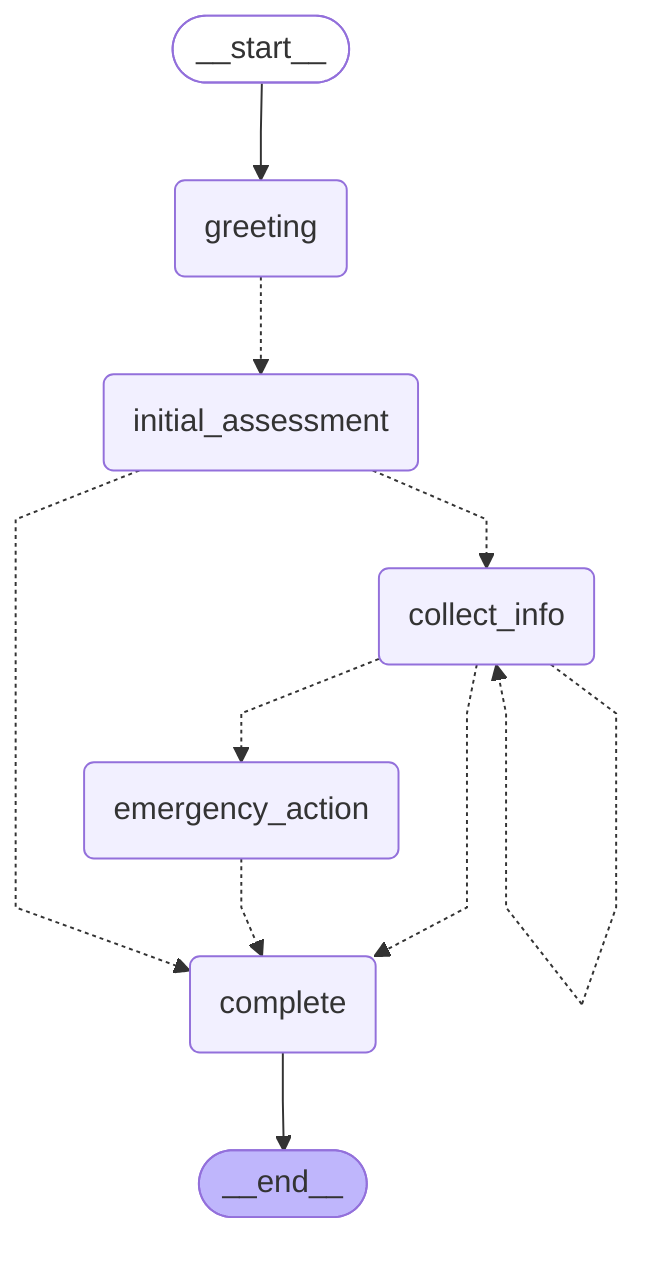 ---
config:
  flowchart:
    curve: linear
---
graph TD;
	__start__([<p>__start__</p>]):::first
	greeting(greeting)
	initial_assessment(initial_assessment)
	collect_info(collect_info)
	emergency_action(emergency_action)
	complete(complete)
	__end__([<p>__end__</p>]):::last
	__start__ --> greeting;
	collect_info -.-> complete;
	collect_info -.-> emergency_action;
	emergency_action -.-> complete;
	greeting -.-> initial_assessment;
	initial_assessment -.-> collect_info;
	initial_assessment -.-> complete;
	complete --> __end__;
	collect_info -.-> collect_info;
	classDef default fill:#f2f0ff,line-height:1.2
	classDef first fill-opacity:0
	classDef last fill:#bfb6fc